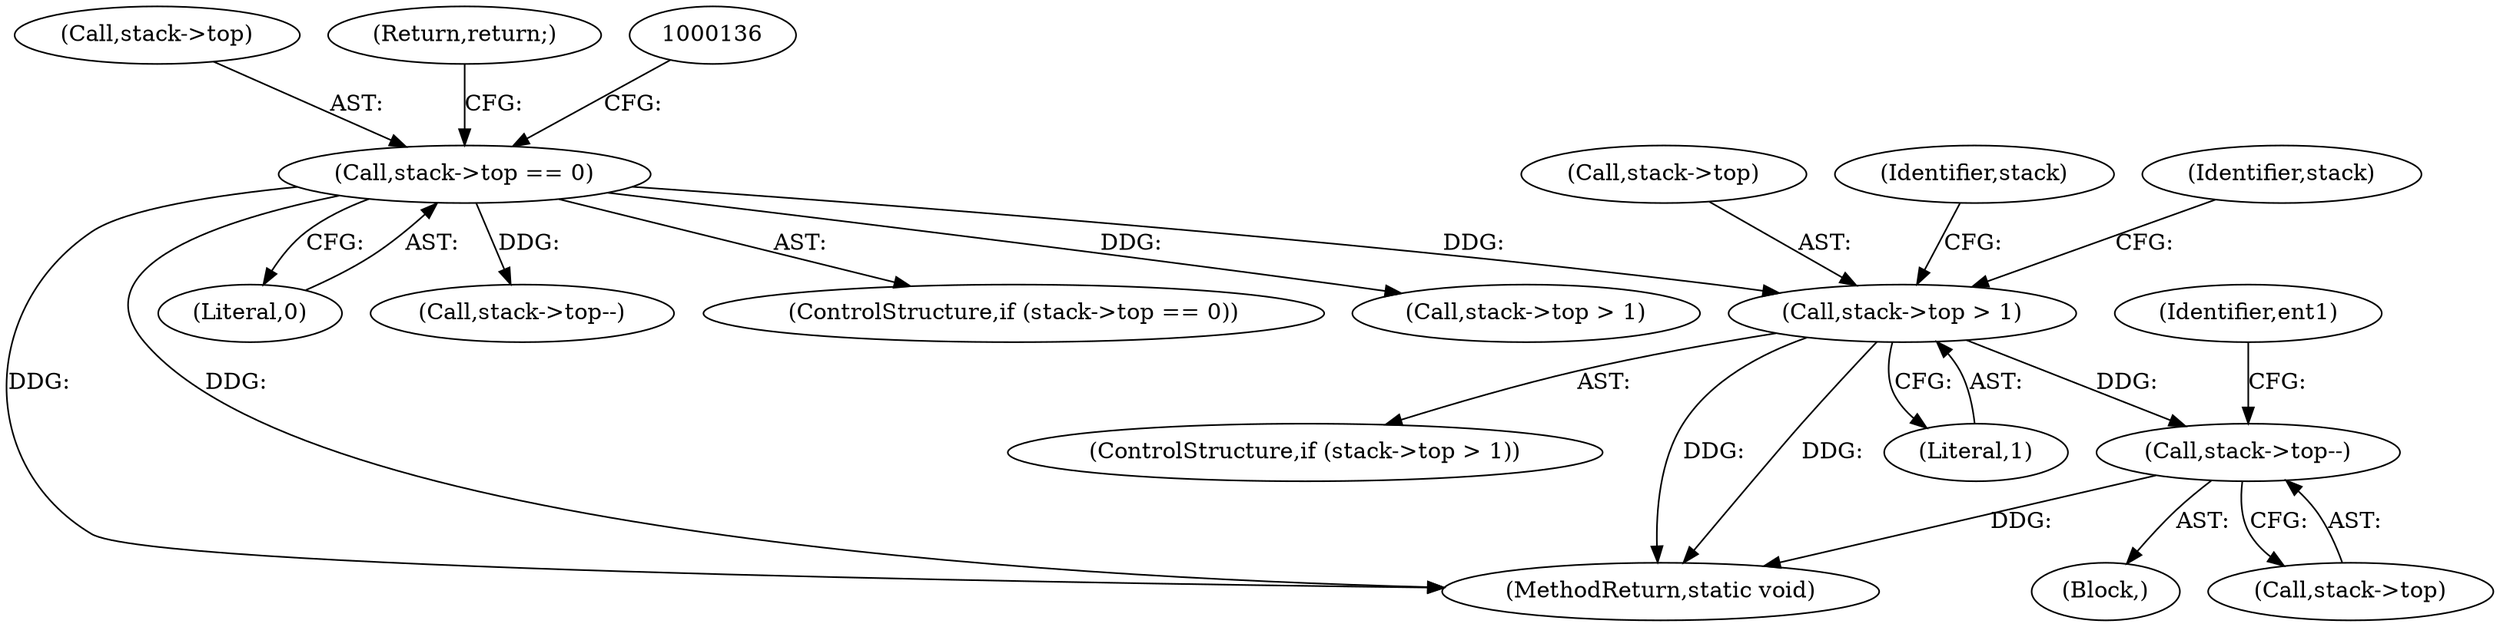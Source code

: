 digraph "0_php-src_8d2539fa0faf3f63e1d1e7635347c5b9e777d47b@pointer" {
"1000210" [label="(Call,stack->top > 1)"];
"1000124" [label="(Call,stack->top == 0)"];
"1000216" [label="(Call,stack->top--)"];
"1000211" [label="(Call,stack->top)"];
"1000640" [label="(Call,stack->top--)"];
"1000123" [label="(ControlStructure,if (stack->top == 0))"];
"1000125" [label="(Call,stack->top)"];
"1000130" [label="(Return,return;)"];
"1000124" [label="(Call,stack->top == 0)"];
"1000221" [label="(Identifier,ent1)"];
"1000319" [label="(Call,stack->top > 1)"];
"1000214" [label="(Literal,1)"];
"1000215" [label="(Block,)"];
"1000216" [label="(Call,stack->top--)"];
"1000209" [label="(ControlStructure,if (stack->top > 1))"];
"1000218" [label="(Identifier,stack)"];
"1000644" [label="(MethodReturn,static void)"];
"1000226" [label="(Identifier,stack)"];
"1000128" [label="(Literal,0)"];
"1000210" [label="(Call,stack->top > 1)"];
"1000217" [label="(Call,stack->top)"];
"1000210" -> "1000209"  [label="AST: "];
"1000210" -> "1000214"  [label="CFG: "];
"1000211" -> "1000210"  [label="AST: "];
"1000214" -> "1000210"  [label="AST: "];
"1000218" -> "1000210"  [label="CFG: "];
"1000226" -> "1000210"  [label="CFG: "];
"1000210" -> "1000644"  [label="DDG: "];
"1000210" -> "1000644"  [label="DDG: "];
"1000124" -> "1000210"  [label="DDG: "];
"1000210" -> "1000216"  [label="DDG: "];
"1000124" -> "1000123"  [label="AST: "];
"1000124" -> "1000128"  [label="CFG: "];
"1000125" -> "1000124"  [label="AST: "];
"1000128" -> "1000124"  [label="AST: "];
"1000130" -> "1000124"  [label="CFG: "];
"1000136" -> "1000124"  [label="CFG: "];
"1000124" -> "1000644"  [label="DDG: "];
"1000124" -> "1000644"  [label="DDG: "];
"1000124" -> "1000319"  [label="DDG: "];
"1000124" -> "1000640"  [label="DDG: "];
"1000216" -> "1000215"  [label="AST: "];
"1000216" -> "1000217"  [label="CFG: "];
"1000217" -> "1000216"  [label="AST: "];
"1000221" -> "1000216"  [label="CFG: "];
"1000216" -> "1000644"  [label="DDG: "];
}

